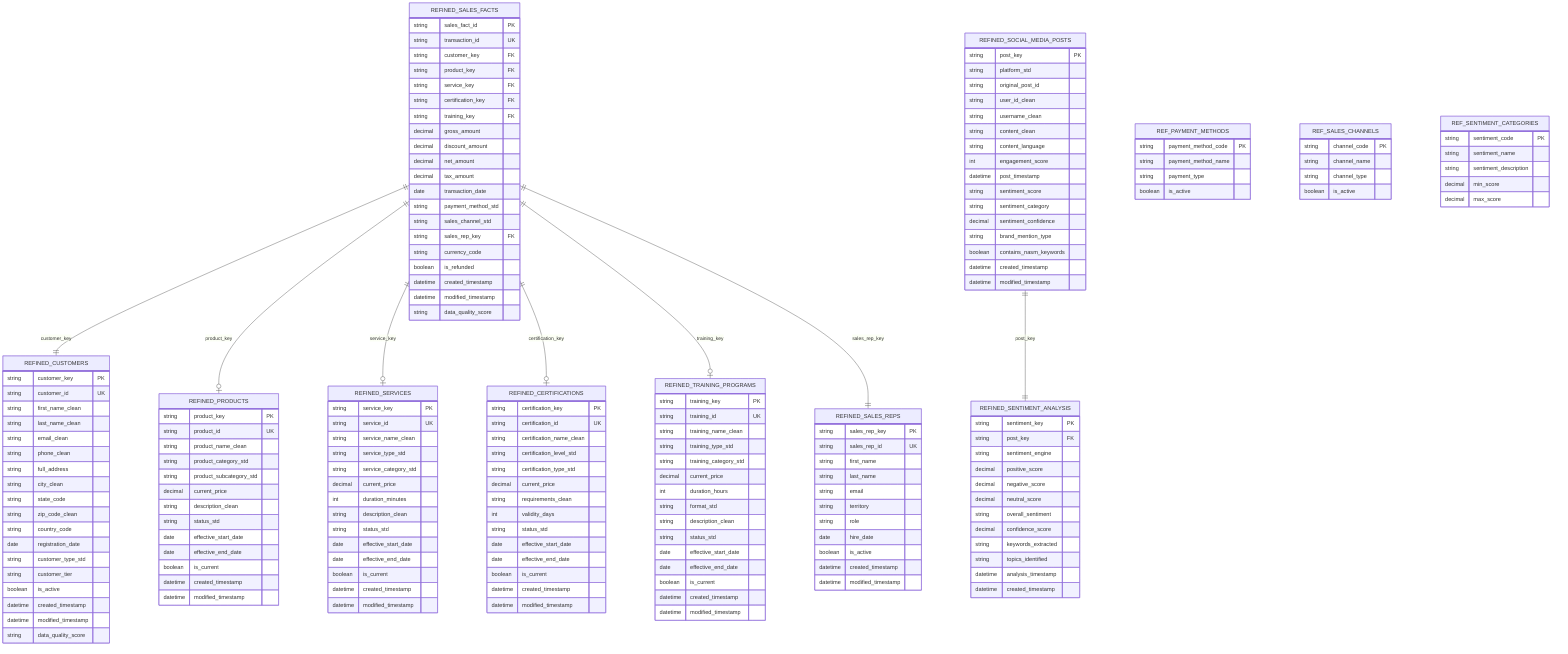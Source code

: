 erDiagram
    REFINED_SALES_FACTS {
        string sales_fact_id PK
        string transaction_id UK
        string customer_key FK
        string product_key FK
        string service_key FK
        string certification_key FK
        string training_key FK
        decimal gross_amount
        decimal discount_amount
        decimal net_amount
        decimal tax_amount
        date transaction_date
        string payment_method_std
        string sales_channel_std
        string sales_rep_key FK
        string currency_code
        boolean is_refunded
        datetime created_timestamp
        datetime modified_timestamp
        string data_quality_score
    }
    
    REFINED_CUSTOMERS {
        string customer_key PK
        string customer_id UK
        string first_name_clean
        string last_name_clean
        string email_clean
        string phone_clean
        string full_address
        string city_clean
        string state_code
        string zip_code_clean
        string country_code
        date registration_date
        string customer_type_std
        string customer_tier
        boolean is_active
        datetime created_timestamp
        datetime modified_timestamp
        string data_quality_score
    }
    
    REFINED_PRODUCTS {
        string product_key PK
        string product_id UK
        string product_name_clean
        string product_category_std
        string product_subcategory_std
        decimal current_price
        string description_clean
        string status_std
        date effective_start_date
        date effective_end_date
        boolean is_current
        datetime created_timestamp
        datetime modified_timestamp
    }
    
    REFINED_SERVICES {
        string service_key PK
        string service_id UK
        string service_name_clean
        string service_type_std
        string service_category_std
        decimal current_price
        int duration_minutes
        string description_clean
        string status_std
        date effective_start_date
        date effective_end_date
        boolean is_current
        datetime created_timestamp
        datetime modified_timestamp
    }
    
    REFINED_CERTIFICATIONS {
        string certification_key PK
        string certification_id UK
        string certification_name_clean
        string certification_level_std
        string certification_type_std
        decimal current_price
        string requirements_clean
        int validity_days
        string status_std
        date effective_start_date
        date effective_end_date
        boolean is_current
        datetime created_timestamp
        datetime modified_timestamp
    }
    
    REFINED_TRAINING_PROGRAMS {
        string training_key PK
        string training_id UK
        string training_name_clean
        string training_type_std
        string training_category_std
        decimal current_price
        int duration_hours
        string format_std
        string description_clean
        string status_std
        date effective_start_date
        date effective_end_date
        boolean is_current
        datetime created_timestamp
        datetime modified_timestamp
    }
    
    REFINED_SOCIAL_MEDIA_POSTS {
        string post_key PK
        string platform_std
        string original_post_id
        string user_id_clean
        string username_clean
        string content_clean
        string content_language
        int engagement_score
        datetime post_timestamp
        string sentiment_score
        string sentiment_category
        decimal sentiment_confidence
        string brand_mention_type
        boolean contains_nasm_keywords
        datetime created_timestamp
        datetime modified_timestamp
    }
    
    REFINED_SENTIMENT_ANALYSIS {
        string sentiment_key PK
        string post_key FK
        string sentiment_engine
        decimal positive_score
        decimal negative_score
        decimal neutral_score
        string overall_sentiment
        decimal confidence_score
        string keywords_extracted
        string topics_identified
        datetime analysis_timestamp
        datetime created_timestamp
    }
    
    REFINED_SALES_REPS {
        string sales_rep_key PK
        string sales_rep_id UK
        string first_name
        string last_name
        string email
        string territory
        string role
        date hire_date
        boolean is_active
        datetime created_timestamp
        datetime modified_timestamp
    }
    
    REF_PAYMENT_METHODS {
        string payment_method_code PK
        string payment_method_name
        string payment_type
        boolean is_active
    }
    
    REF_SALES_CHANNELS {
        string channel_code PK
        string channel_name
        string channel_type
        boolean is_active
    }
    
    REF_SENTIMENT_CATEGORIES {
        string sentiment_code PK
        string sentiment_name
        string sentiment_description
        decimal min_score
        decimal max_score
    }
    
    REFINED_SALES_FACTS ||--|| REFINED_CUSTOMERS : "customer_key"
    REFINED_SALES_FACTS ||--o| REFINED_PRODUCTS : "product_key"
    REFINED_SALES_FACTS ||--o| REFINED_SERVICES : "service_key"
    REFINED_SALES_FACTS ||--o| REFINED_CERTIFICATIONS : "certification_key"
    REFINED_SALES_FACTS ||--o| REFINED_TRAINING_PROGRAMS : "training_key"
    REFINED_SALES_FACTS ||--|| REFINED_SALES_REPS : "sales_rep_key"
    REFINED_SOCIAL_MEDIA_POSTS ||--|| REFINED_SENTIMENT_ANALYSIS : "post_key"